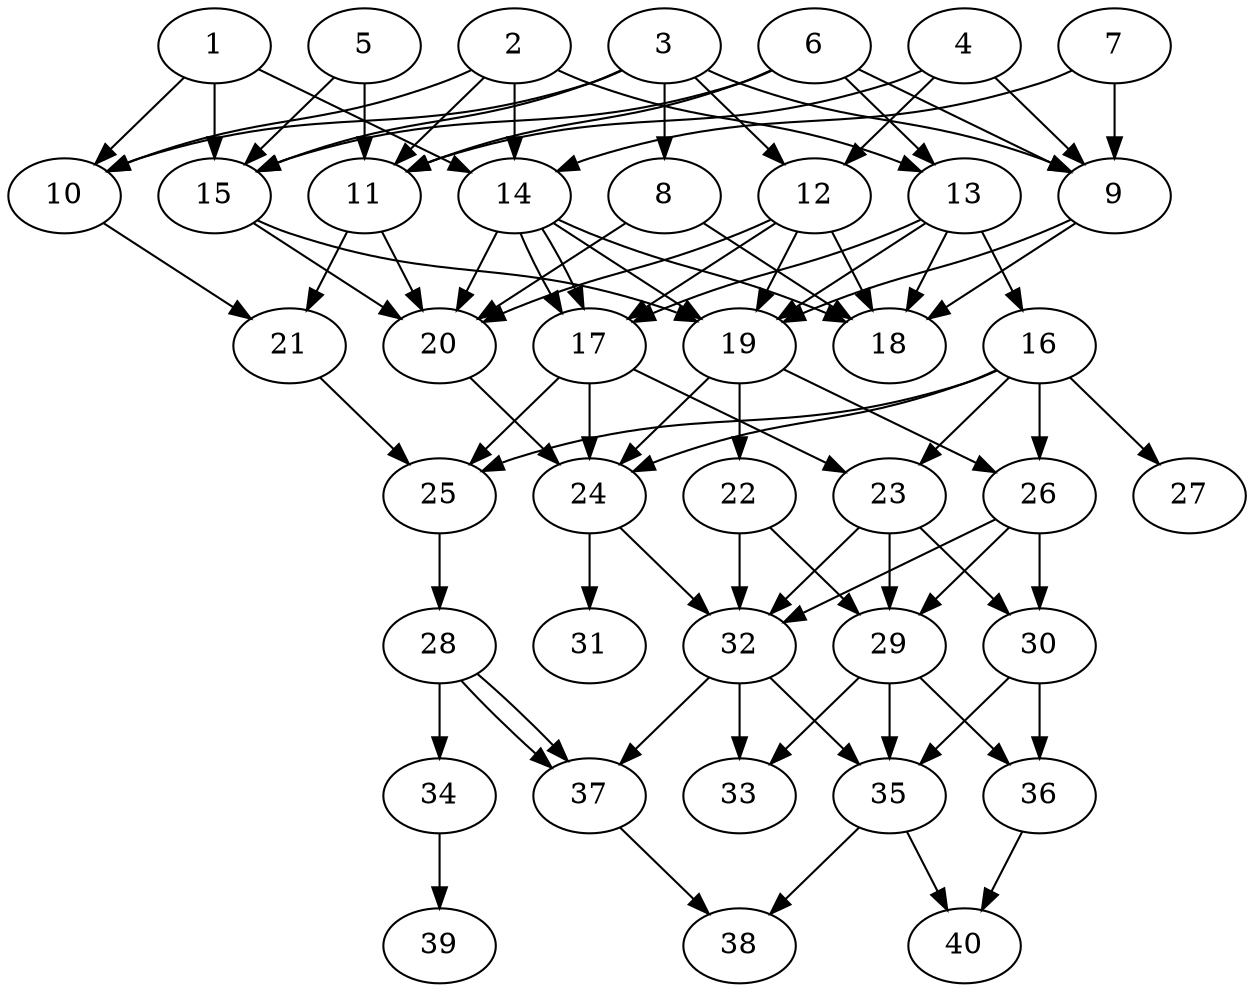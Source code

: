 // DAG automatically generated by daggen at Thu Oct  3 14:06:50 2019
// ./daggen --dot -n 40 --ccr 0.4 --fat 0.5 --regular 0.5 --density 0.6 --mindata 5242880 --maxdata 52428800 
digraph G {
  1 [size="53655040", alpha="0.19", expect_size="21462016"] 
  1 -> 10 [size ="21462016"]
  1 -> 14 [size ="21462016"]
  1 -> 15 [size ="21462016"]
  2 [size="82808320", alpha="0.01", expect_size="33123328"] 
  2 -> 10 [size ="33123328"]
  2 -> 11 [size ="33123328"]
  2 -> 13 [size ="33123328"]
  2 -> 14 [size ="33123328"]
  3 [size="15431680", alpha="0.12", expect_size="6172672"] 
  3 -> 8 [size ="6172672"]
  3 -> 9 [size ="6172672"]
  3 -> 10 [size ="6172672"]
  3 -> 12 [size ="6172672"]
  3 -> 15 [size ="6172672"]
  4 [size="61120000", alpha="0.10", expect_size="24448000"] 
  4 -> 9 [size ="24448000"]
  4 -> 11 [size ="24448000"]
  4 -> 12 [size ="24448000"]
  5 [size="71185920", alpha="0.15", expect_size="28474368"] 
  5 -> 11 [size ="28474368"]
  5 -> 15 [size ="28474368"]
  6 [size="60756480", alpha="0.15", expect_size="24302592"] 
  6 -> 9 [size ="24302592"]
  6 -> 11 [size ="24302592"]
  6 -> 13 [size ="24302592"]
  6 -> 15 [size ="24302592"]
  7 [size="91648000", alpha="0.11", expect_size="36659200"] 
  7 -> 9 [size ="36659200"]
  7 -> 14 [size ="36659200"]
  8 [size="99952640", alpha="0.12", expect_size="39981056"] 
  8 -> 18 [size ="39981056"]
  8 -> 20 [size ="39981056"]
  9 [size="69104640", alpha="0.02", expect_size="27641856"] 
  9 -> 18 [size ="27641856"]
  9 -> 19 [size ="27641856"]
  10 [size="21230080", alpha="0.10", expect_size="8492032"] 
  10 -> 21 [size ="8492032"]
  11 [size="130024960", alpha="0.06", expect_size="52009984"] 
  11 -> 20 [size ="52009984"]
  11 -> 21 [size ="52009984"]
  12 [size="121390080", alpha="0.16", expect_size="48556032"] 
  12 -> 17 [size ="48556032"]
  12 -> 18 [size ="48556032"]
  12 -> 19 [size ="48556032"]
  12 -> 20 [size ="48556032"]
  13 [size="127928320", alpha="0.15", expect_size="51171328"] 
  13 -> 16 [size ="51171328"]
  13 -> 17 [size ="51171328"]
  13 -> 18 [size ="51171328"]
  13 -> 19 [size ="51171328"]
  14 [size="83228160", alpha="0.06", expect_size="33291264"] 
  14 -> 17 [size ="33291264"]
  14 -> 17 [size ="33291264"]
  14 -> 18 [size ="33291264"]
  14 -> 19 [size ="33291264"]
  14 -> 20 [size ="33291264"]
  15 [size="23554560", alpha="0.03", expect_size="9421824"] 
  15 -> 19 [size ="9421824"]
  15 -> 20 [size ="9421824"]
  16 [size="114805760", alpha="0.14", expect_size="45922304"] 
  16 -> 23 [size ="45922304"]
  16 -> 24 [size ="45922304"]
  16 -> 25 [size ="45922304"]
  16 -> 26 [size ="45922304"]
  16 -> 27 [size ="45922304"]
  17 [size="86617600", alpha="0.15", expect_size="34647040"] 
  17 -> 23 [size ="34647040"]
  17 -> 24 [size ="34647040"]
  17 -> 25 [size ="34647040"]
  18 [size="32389120", alpha="0.04", expect_size="12955648"] 
  19 [size="101852160", alpha="0.11", expect_size="40740864"] 
  19 -> 22 [size ="40740864"]
  19 -> 24 [size ="40740864"]
  19 -> 26 [size ="40740864"]
  20 [size="114227200", alpha="0.06", expect_size="45690880"] 
  20 -> 24 [size ="45690880"]
  21 [size="57960960", alpha="0.08", expect_size="23184384"] 
  21 -> 25 [size ="23184384"]
  22 [size="95121920", alpha="0.03", expect_size="38048768"] 
  22 -> 29 [size ="38048768"]
  22 -> 32 [size ="38048768"]
  23 [size="73973760", alpha="0.17", expect_size="29589504"] 
  23 -> 29 [size ="29589504"]
  23 -> 30 [size ="29589504"]
  23 -> 32 [size ="29589504"]
  24 [size="42263040", alpha="0.00", expect_size="16905216"] 
  24 -> 31 [size ="16905216"]
  24 -> 32 [size ="16905216"]
  25 [size="78394880", alpha="0.13", expect_size="31357952"] 
  25 -> 28 [size ="31357952"]
  26 [size="97651200", alpha="0.14", expect_size="39060480"] 
  26 -> 29 [size ="39060480"]
  26 -> 30 [size ="39060480"]
  26 -> 32 [size ="39060480"]
  27 [size="63086080", alpha="0.08", expect_size="25234432"] 
  28 [size="34629120", alpha="0.16", expect_size="13851648"] 
  28 -> 34 [size ="13851648"]
  28 -> 37 [size ="13851648"]
  28 -> 37 [size ="13851648"]
  29 [size="60428800", alpha="0.15", expect_size="24171520"] 
  29 -> 33 [size ="24171520"]
  29 -> 35 [size ="24171520"]
  29 -> 36 [size ="24171520"]
  30 [size="122370560", alpha="0.14", expect_size="48948224"] 
  30 -> 35 [size ="48948224"]
  30 -> 36 [size ="48948224"]
  31 [size="40140800", alpha="0.14", expect_size="16056320"] 
  32 [size="90219520", alpha="0.11", expect_size="36087808"] 
  32 -> 33 [size ="36087808"]
  32 -> 35 [size ="36087808"]
  32 -> 37 [size ="36087808"]
  33 [size="106375680", alpha="0.09", expect_size="42550272"] 
  34 [size="90941440", alpha="0.18", expect_size="36376576"] 
  34 -> 39 [size ="36376576"]
  35 [size="91927040", alpha="0.09", expect_size="36770816"] 
  35 -> 38 [size ="36770816"]
  35 -> 40 [size ="36770816"]
  36 [size="49448960", alpha="0.17", expect_size="19779584"] 
  36 -> 40 [size ="19779584"]
  37 [size="129126400", alpha="0.18", expect_size="51650560"] 
  37 -> 38 [size ="51650560"]
  38 [size="55603200", alpha="0.01", expect_size="22241280"] 
  39 [size="33692160", alpha="0.00", expect_size="13476864"] 
  40 [size="119393280", alpha="0.17", expect_size="47757312"] 
}
